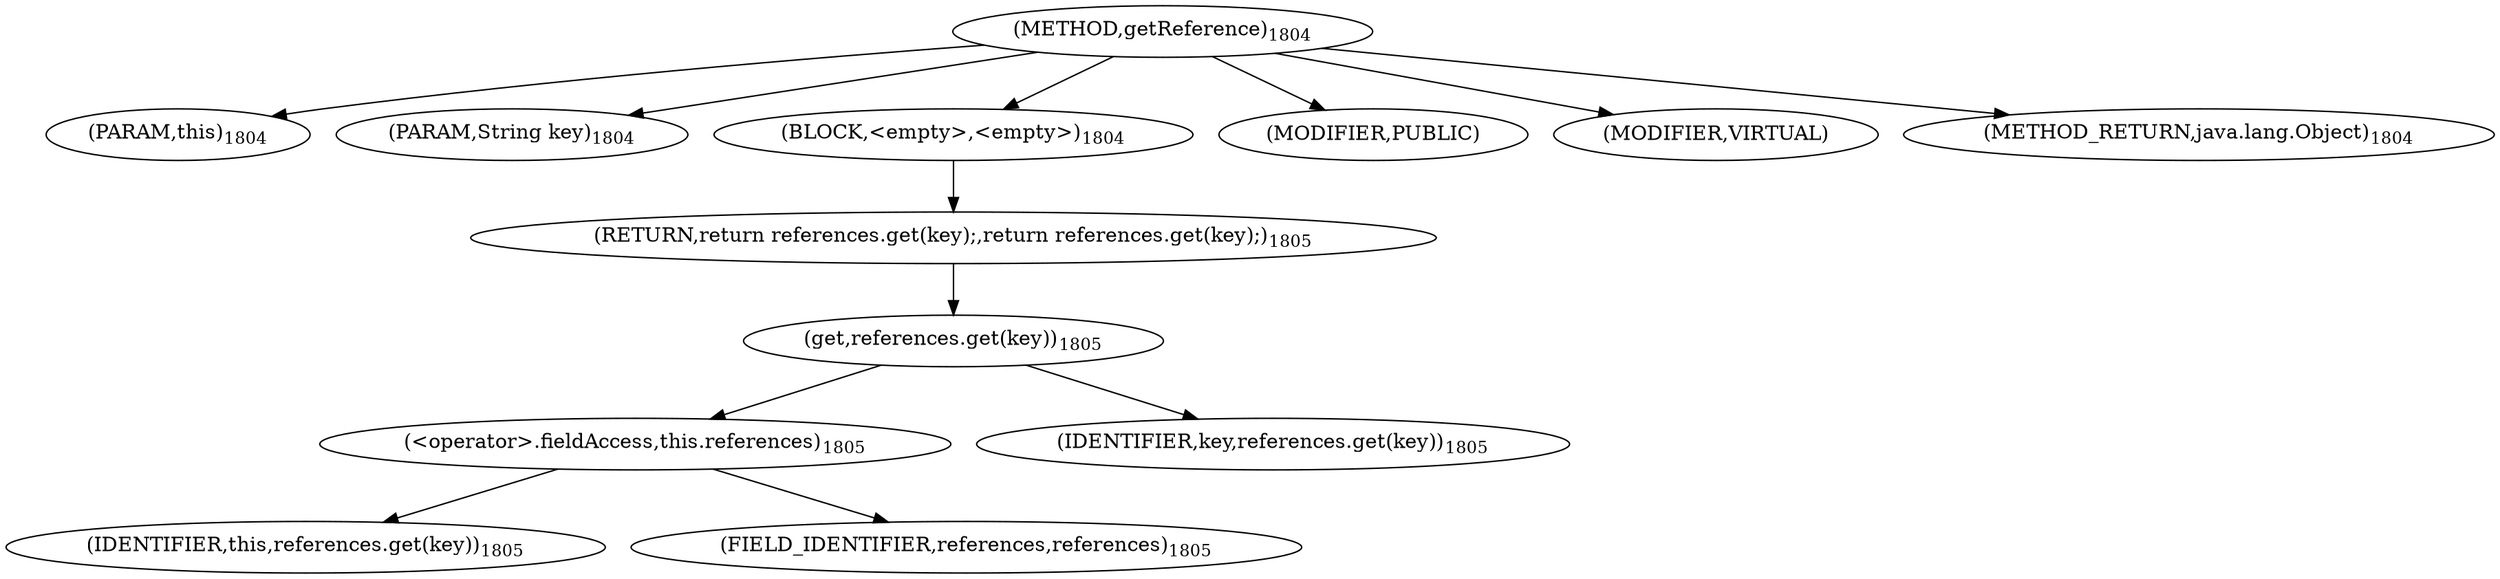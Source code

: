 digraph "getReference" {  
"3162" [label = <(METHOD,getReference)<SUB>1804</SUB>> ]
"3163" [label = <(PARAM,this)<SUB>1804</SUB>> ]
"3164" [label = <(PARAM,String key)<SUB>1804</SUB>> ]
"3165" [label = <(BLOCK,&lt;empty&gt;,&lt;empty&gt;)<SUB>1804</SUB>> ]
"3166" [label = <(RETURN,return references.get(key);,return references.get(key);)<SUB>1805</SUB>> ]
"3167" [label = <(get,references.get(key))<SUB>1805</SUB>> ]
"3168" [label = <(&lt;operator&gt;.fieldAccess,this.references)<SUB>1805</SUB>> ]
"3169" [label = <(IDENTIFIER,this,references.get(key))<SUB>1805</SUB>> ]
"3170" [label = <(FIELD_IDENTIFIER,references,references)<SUB>1805</SUB>> ]
"3171" [label = <(IDENTIFIER,key,references.get(key))<SUB>1805</SUB>> ]
"3172" [label = <(MODIFIER,PUBLIC)> ]
"3173" [label = <(MODIFIER,VIRTUAL)> ]
"3174" [label = <(METHOD_RETURN,java.lang.Object)<SUB>1804</SUB>> ]
  "3162" -> "3163" 
  "3162" -> "3164" 
  "3162" -> "3165" 
  "3162" -> "3172" 
  "3162" -> "3173" 
  "3162" -> "3174" 
  "3165" -> "3166" 
  "3166" -> "3167" 
  "3167" -> "3168" 
  "3167" -> "3171" 
  "3168" -> "3169" 
  "3168" -> "3170" 
}
